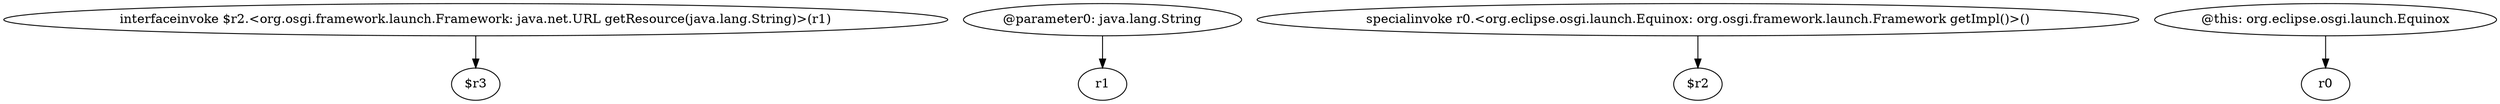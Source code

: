 digraph g {
0[label="interfaceinvoke $r2.<org.osgi.framework.launch.Framework: java.net.URL getResource(java.lang.String)>(r1)"]
1[label="$r3"]
0->1[label=""]
2[label="@parameter0: java.lang.String"]
3[label="r1"]
2->3[label=""]
4[label="specialinvoke r0.<org.eclipse.osgi.launch.Equinox: org.osgi.framework.launch.Framework getImpl()>()"]
5[label="$r2"]
4->5[label=""]
6[label="@this: org.eclipse.osgi.launch.Equinox"]
7[label="r0"]
6->7[label=""]
}